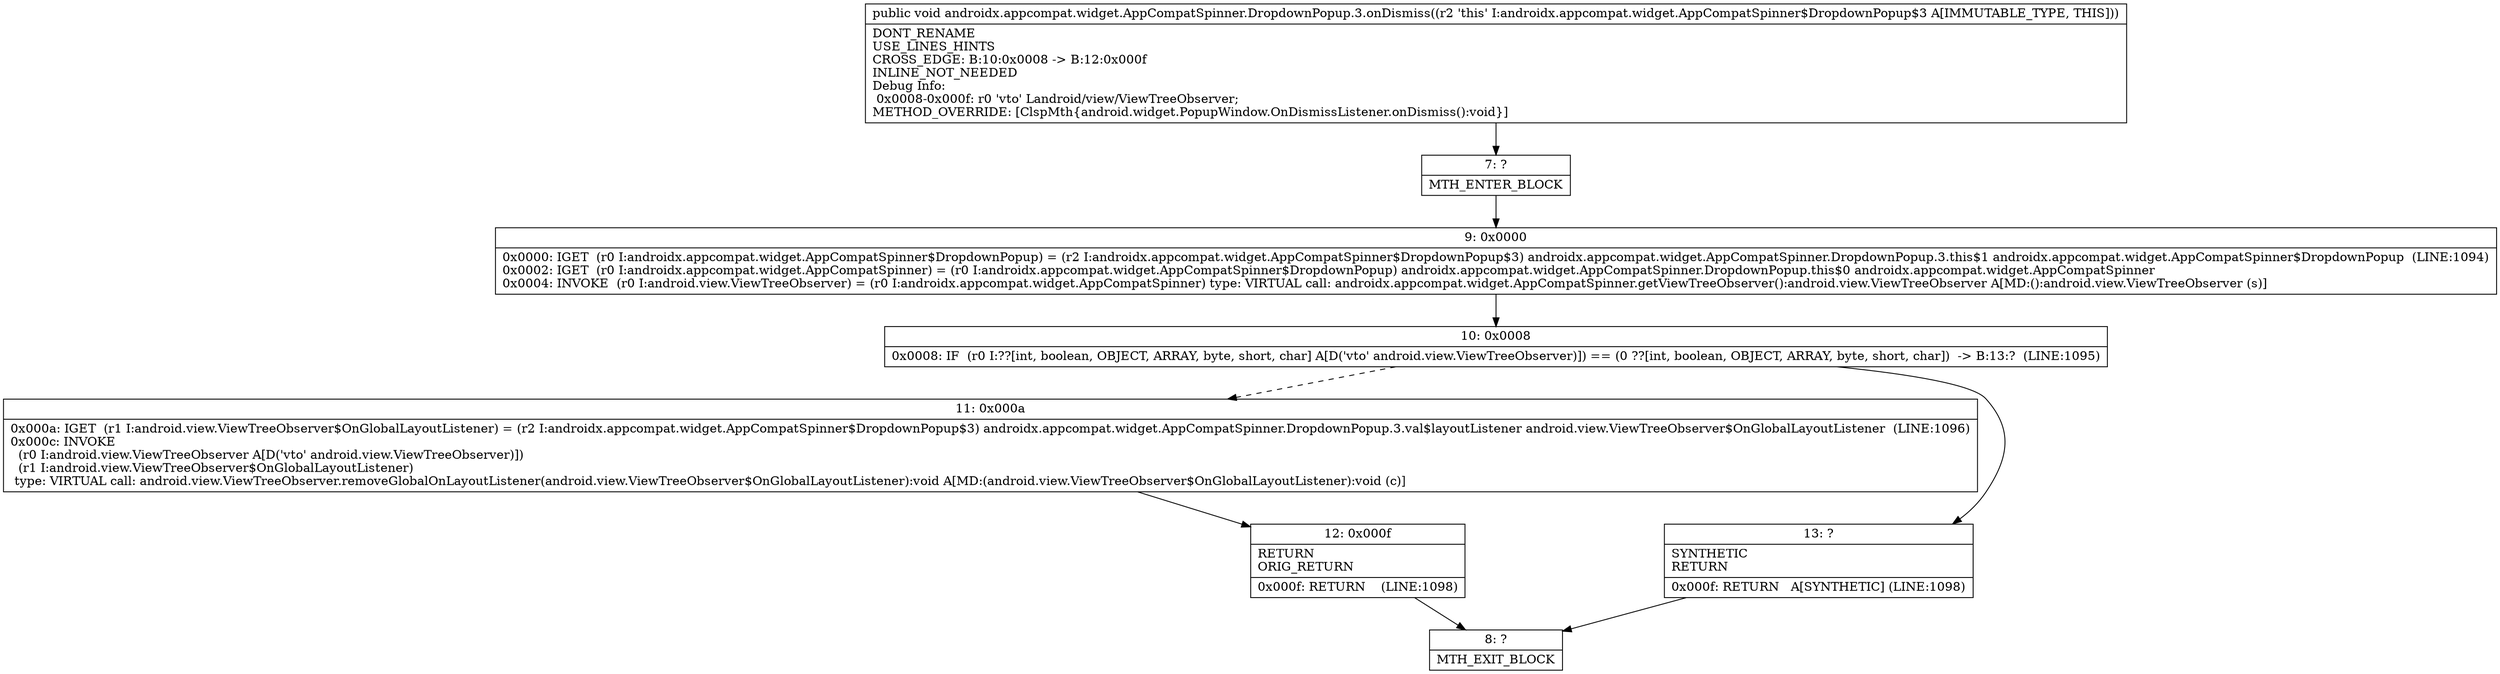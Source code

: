 digraph "CFG forandroidx.appcompat.widget.AppCompatSpinner.DropdownPopup.3.onDismiss()V" {
Node_7 [shape=record,label="{7\:\ ?|MTH_ENTER_BLOCK\l}"];
Node_9 [shape=record,label="{9\:\ 0x0000|0x0000: IGET  (r0 I:androidx.appcompat.widget.AppCompatSpinner$DropdownPopup) = (r2 I:androidx.appcompat.widget.AppCompatSpinner$DropdownPopup$3) androidx.appcompat.widget.AppCompatSpinner.DropdownPopup.3.this$1 androidx.appcompat.widget.AppCompatSpinner$DropdownPopup  (LINE:1094)\l0x0002: IGET  (r0 I:androidx.appcompat.widget.AppCompatSpinner) = (r0 I:androidx.appcompat.widget.AppCompatSpinner$DropdownPopup) androidx.appcompat.widget.AppCompatSpinner.DropdownPopup.this$0 androidx.appcompat.widget.AppCompatSpinner \l0x0004: INVOKE  (r0 I:android.view.ViewTreeObserver) = (r0 I:androidx.appcompat.widget.AppCompatSpinner) type: VIRTUAL call: androidx.appcompat.widget.AppCompatSpinner.getViewTreeObserver():android.view.ViewTreeObserver A[MD:():android.view.ViewTreeObserver (s)]\l}"];
Node_10 [shape=record,label="{10\:\ 0x0008|0x0008: IF  (r0 I:??[int, boolean, OBJECT, ARRAY, byte, short, char] A[D('vto' android.view.ViewTreeObserver)]) == (0 ??[int, boolean, OBJECT, ARRAY, byte, short, char])  \-\> B:13:?  (LINE:1095)\l}"];
Node_11 [shape=record,label="{11\:\ 0x000a|0x000a: IGET  (r1 I:android.view.ViewTreeObserver$OnGlobalLayoutListener) = (r2 I:androidx.appcompat.widget.AppCompatSpinner$DropdownPopup$3) androidx.appcompat.widget.AppCompatSpinner.DropdownPopup.3.val$layoutListener android.view.ViewTreeObserver$OnGlobalLayoutListener  (LINE:1096)\l0x000c: INVOKE  \l  (r0 I:android.view.ViewTreeObserver A[D('vto' android.view.ViewTreeObserver)])\l  (r1 I:android.view.ViewTreeObserver$OnGlobalLayoutListener)\l type: VIRTUAL call: android.view.ViewTreeObserver.removeGlobalOnLayoutListener(android.view.ViewTreeObserver$OnGlobalLayoutListener):void A[MD:(android.view.ViewTreeObserver$OnGlobalLayoutListener):void (c)]\l}"];
Node_12 [shape=record,label="{12\:\ 0x000f|RETURN\lORIG_RETURN\l|0x000f: RETURN    (LINE:1098)\l}"];
Node_8 [shape=record,label="{8\:\ ?|MTH_EXIT_BLOCK\l}"];
Node_13 [shape=record,label="{13\:\ ?|SYNTHETIC\lRETURN\l|0x000f: RETURN   A[SYNTHETIC] (LINE:1098)\l}"];
MethodNode[shape=record,label="{public void androidx.appcompat.widget.AppCompatSpinner.DropdownPopup.3.onDismiss((r2 'this' I:androidx.appcompat.widget.AppCompatSpinner$DropdownPopup$3 A[IMMUTABLE_TYPE, THIS]))  | DONT_RENAME\lUSE_LINES_HINTS\lCROSS_EDGE: B:10:0x0008 \-\> B:12:0x000f\lINLINE_NOT_NEEDED\lDebug Info:\l  0x0008\-0x000f: r0 'vto' Landroid\/view\/ViewTreeObserver;\lMETHOD_OVERRIDE: [ClspMth\{android.widget.PopupWindow.OnDismissListener.onDismiss():void\}]\l}"];
MethodNode -> Node_7;Node_7 -> Node_9;
Node_9 -> Node_10;
Node_10 -> Node_11[style=dashed];
Node_10 -> Node_13;
Node_11 -> Node_12;
Node_12 -> Node_8;
Node_13 -> Node_8;
}

